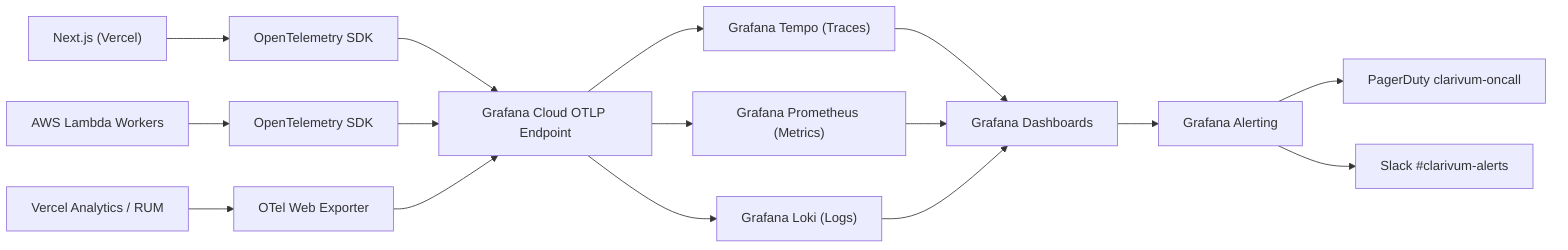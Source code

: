 flowchart LR
    NextApp["Next.js (Vercel)"] --> OTelSDK["OpenTelemetry SDK"]
    Lambda["AWS Lambda Workers"] --> OTelSDKLambda["OpenTelemetry SDK"]
    OTelSDK --> GrafanaOTLP["Grafana Cloud OTLP Endpoint"]
    OTelSDKLambda --> GrafanaOTLP
    VercelAnalytics["Vercel Analytics / RUM"] --> OTelWeb["OTel Web Exporter"] --> GrafanaOTLP
    GrafanaOTLP --> Tempo["Grafana Tempo (Traces)"]
    GrafanaOTLP --> Prometheus["Grafana Prometheus (Metrics)"]
    GrafanaOTLP --> Loki["Grafana Loki (Logs)"]
    Tempo --> GrafanaDash["Grafana Dashboards"]
    Prometheus --> GrafanaDash
    Loki --> GrafanaDash
    GrafanaDash --> Alerting["Grafana Alerting"]
    Alerting --> PagerDuty["PagerDuty clarivum-oncall"]
    Alerting --> Slack["Slack #clarivum-alerts"]